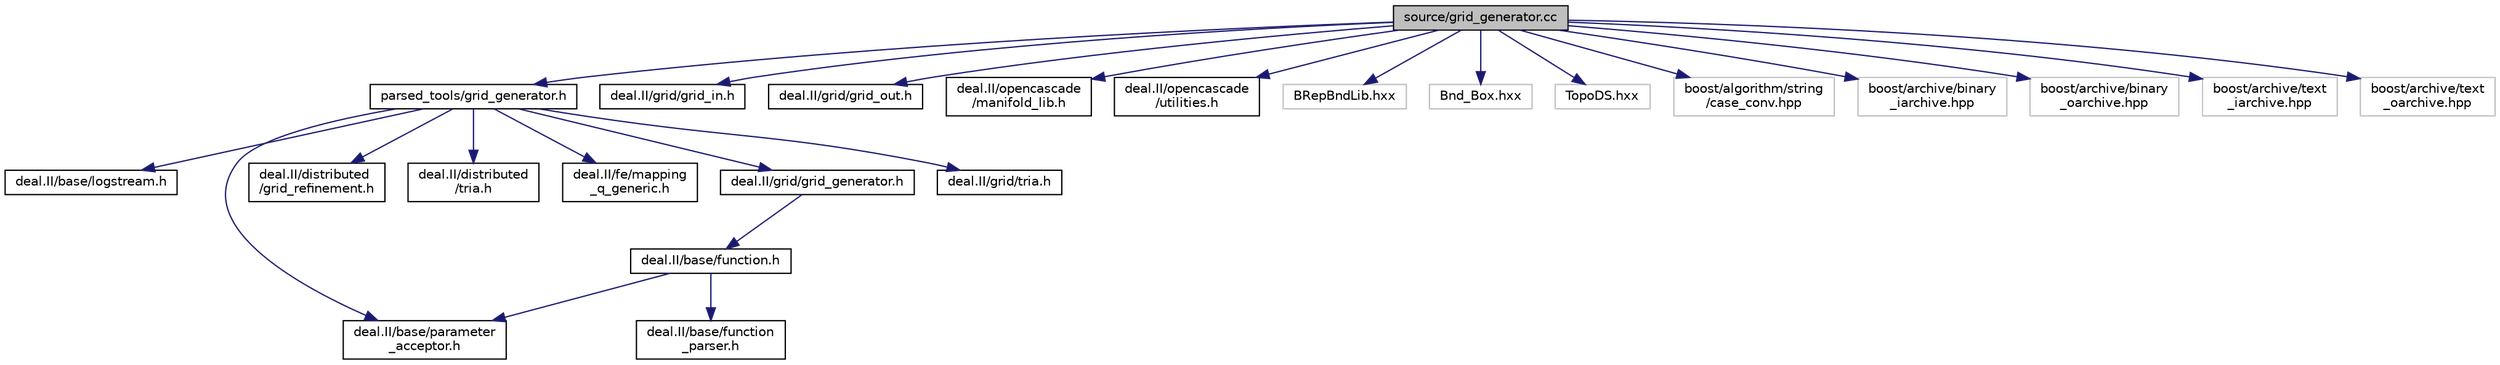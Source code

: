 digraph "source/grid_generator.cc"
{
 // LATEX_PDF_SIZE
  bgcolor="transparent";
  edge [fontname="Helvetica",fontsize="10",labelfontname="Helvetica",labelfontsize="10"];
  node [fontname="Helvetica",fontsize="10",shape=record];
  Node1 [label="source/grid_generator.cc",height=0.2,width=0.4,color="black", fillcolor="grey75", style="filled", fontcolor="black",tooltip=" "];
  Node1 -> Node2 [color="midnightblue",fontsize="10",style="solid",fontname="Helvetica"];
  Node2 [label="parsed_tools/grid_generator.h",height=0.2,width=0.4,color="black",URL="$grid__generator_8h.html",tooltip=" "];
  Node2 -> Node3 [color="midnightblue",fontsize="10",style="solid",fontname="Helvetica"];
  Node3 [label="deal.II/base/logstream.h",height=0.2,width=0.4,color="black",URL="/__w/fsi-suite/fsi-suite/deal.tag$logstream_8h.html.html",tooltip=" "];
  Node2 -> Node4 [color="midnightblue",fontsize="10",style="solid",fontname="Helvetica"];
  Node4 [label="deal.II/base/parameter\l_acceptor.h",height=0.2,width=0.4,color="black",URL="/__w/fsi-suite/fsi-suite/deal.tag$parameter__acceptor_8h.html.html",tooltip=" "];
  Node2 -> Node5 [color="midnightblue",fontsize="10",style="solid",fontname="Helvetica"];
  Node5 [label="deal.II/distributed\l/grid_refinement.h",height=0.2,width=0.4,color="black",URL="/__w/fsi-suite/fsi-suite/deal.tag$distributed_2grid__refinement_8h.html.html",tooltip=" "];
  Node2 -> Node6 [color="midnightblue",fontsize="10",style="solid",fontname="Helvetica"];
  Node6 [label="deal.II/distributed\l/tria.h",height=0.2,width=0.4,color="black",URL="/__w/fsi-suite/fsi-suite/deal.tag$distributed_2tria_8h.html.html",tooltip=" "];
  Node2 -> Node7 [color="midnightblue",fontsize="10",style="solid",fontname="Helvetica"];
  Node7 [label="deal.II/fe/mapping\l_q_generic.h",height=0.2,width=0.4,color="black",URL="/__w/fsi-suite/fsi-suite/deal.tag$mapping__q__generic_8h.html.html",tooltip=" "];
  Node2 -> Node8 [color="midnightblue",fontsize="10",style="solid",fontname="Helvetica"];
  Node8 [label="deal.II/grid/grid_generator.h",height=0.2,width=0.4,color="black",URL="/__w/fsi-suite/fsi-suite/deal.tag$grid__generator_8h.html.html",tooltip=" "];
  Node8 -> Node9 [color="midnightblue",fontsize="10",style="solid",fontname="Helvetica"];
  Node9 [label="deal.II/base/function.h",height=0.2,width=0.4,color="black",URL="$function_8h.html",tooltip=" "];
  Node9 -> Node10 [color="midnightblue",fontsize="10",style="solid",fontname="Helvetica"];
  Node10 [label="deal.II/base/function\l_parser.h",height=0.2,width=0.4,color="black",URL="/__w/fsi-suite/fsi-suite/deal.tag$function__parser_8h.html.html",tooltip=" "];
  Node9 -> Node4 [color="midnightblue",fontsize="10",style="solid",fontname="Helvetica"];
  Node2 -> Node11 [color="midnightblue",fontsize="10",style="solid",fontname="Helvetica"];
  Node11 [label="deal.II/grid/tria.h",height=0.2,width=0.4,color="black",URL="/__w/fsi-suite/fsi-suite/deal.tag$grid_2tria_8h.html.html",tooltip=" "];
  Node1 -> Node12 [color="midnightblue",fontsize="10",style="solid",fontname="Helvetica"];
  Node12 [label="deal.II/grid/grid_in.h",height=0.2,width=0.4,color="black",URL="/__w/fsi-suite/fsi-suite/deal.tag$grid__in_8h.html.html",tooltip=" "];
  Node1 -> Node13 [color="midnightblue",fontsize="10",style="solid",fontname="Helvetica"];
  Node13 [label="deal.II/grid/grid_out.h",height=0.2,width=0.4,color="black",URL="/__w/fsi-suite/fsi-suite/deal.tag$grid__out_8h.html.html",tooltip=" "];
  Node1 -> Node14 [color="midnightblue",fontsize="10",style="solid",fontname="Helvetica"];
  Node14 [label="deal.II/opencascade\l/manifold_lib.h",height=0.2,width=0.4,color="black",URL="/__w/fsi-suite/fsi-suite/deal.tag$opencascade_2manifold__lib_8h.html.html",tooltip=" "];
  Node1 -> Node15 [color="midnightblue",fontsize="10",style="solid",fontname="Helvetica"];
  Node15 [label="deal.II/opencascade\l/utilities.h",height=0.2,width=0.4,color="black",URL="/__w/fsi-suite/fsi-suite/deal.tag$include_2deal_8II_2opencascade_2utilities_8h.html.html",tooltip=" "];
  Node1 -> Node16 [color="midnightblue",fontsize="10",style="solid",fontname="Helvetica"];
  Node16 [label="BRepBndLib.hxx",height=0.2,width=0.4,color="grey75",tooltip=" "];
  Node1 -> Node17 [color="midnightblue",fontsize="10",style="solid",fontname="Helvetica"];
  Node17 [label="Bnd_Box.hxx",height=0.2,width=0.4,color="grey75",tooltip=" "];
  Node1 -> Node18 [color="midnightblue",fontsize="10",style="solid",fontname="Helvetica"];
  Node18 [label="TopoDS.hxx",height=0.2,width=0.4,color="grey75",tooltip=" "];
  Node1 -> Node19 [color="midnightblue",fontsize="10",style="solid",fontname="Helvetica"];
  Node19 [label="boost/algorithm/string\l/case_conv.hpp",height=0.2,width=0.4,color="grey75",tooltip=" "];
  Node1 -> Node20 [color="midnightblue",fontsize="10",style="solid",fontname="Helvetica"];
  Node20 [label="boost/archive/binary\l_iarchive.hpp",height=0.2,width=0.4,color="grey75",tooltip=" "];
  Node1 -> Node21 [color="midnightblue",fontsize="10",style="solid",fontname="Helvetica"];
  Node21 [label="boost/archive/binary\l_oarchive.hpp",height=0.2,width=0.4,color="grey75",tooltip=" "];
  Node1 -> Node22 [color="midnightblue",fontsize="10",style="solid",fontname="Helvetica"];
  Node22 [label="boost/archive/text\l_iarchive.hpp",height=0.2,width=0.4,color="grey75",tooltip=" "];
  Node1 -> Node23 [color="midnightblue",fontsize="10",style="solid",fontname="Helvetica"];
  Node23 [label="boost/archive/text\l_oarchive.hpp",height=0.2,width=0.4,color="grey75",tooltip=" "];
}
